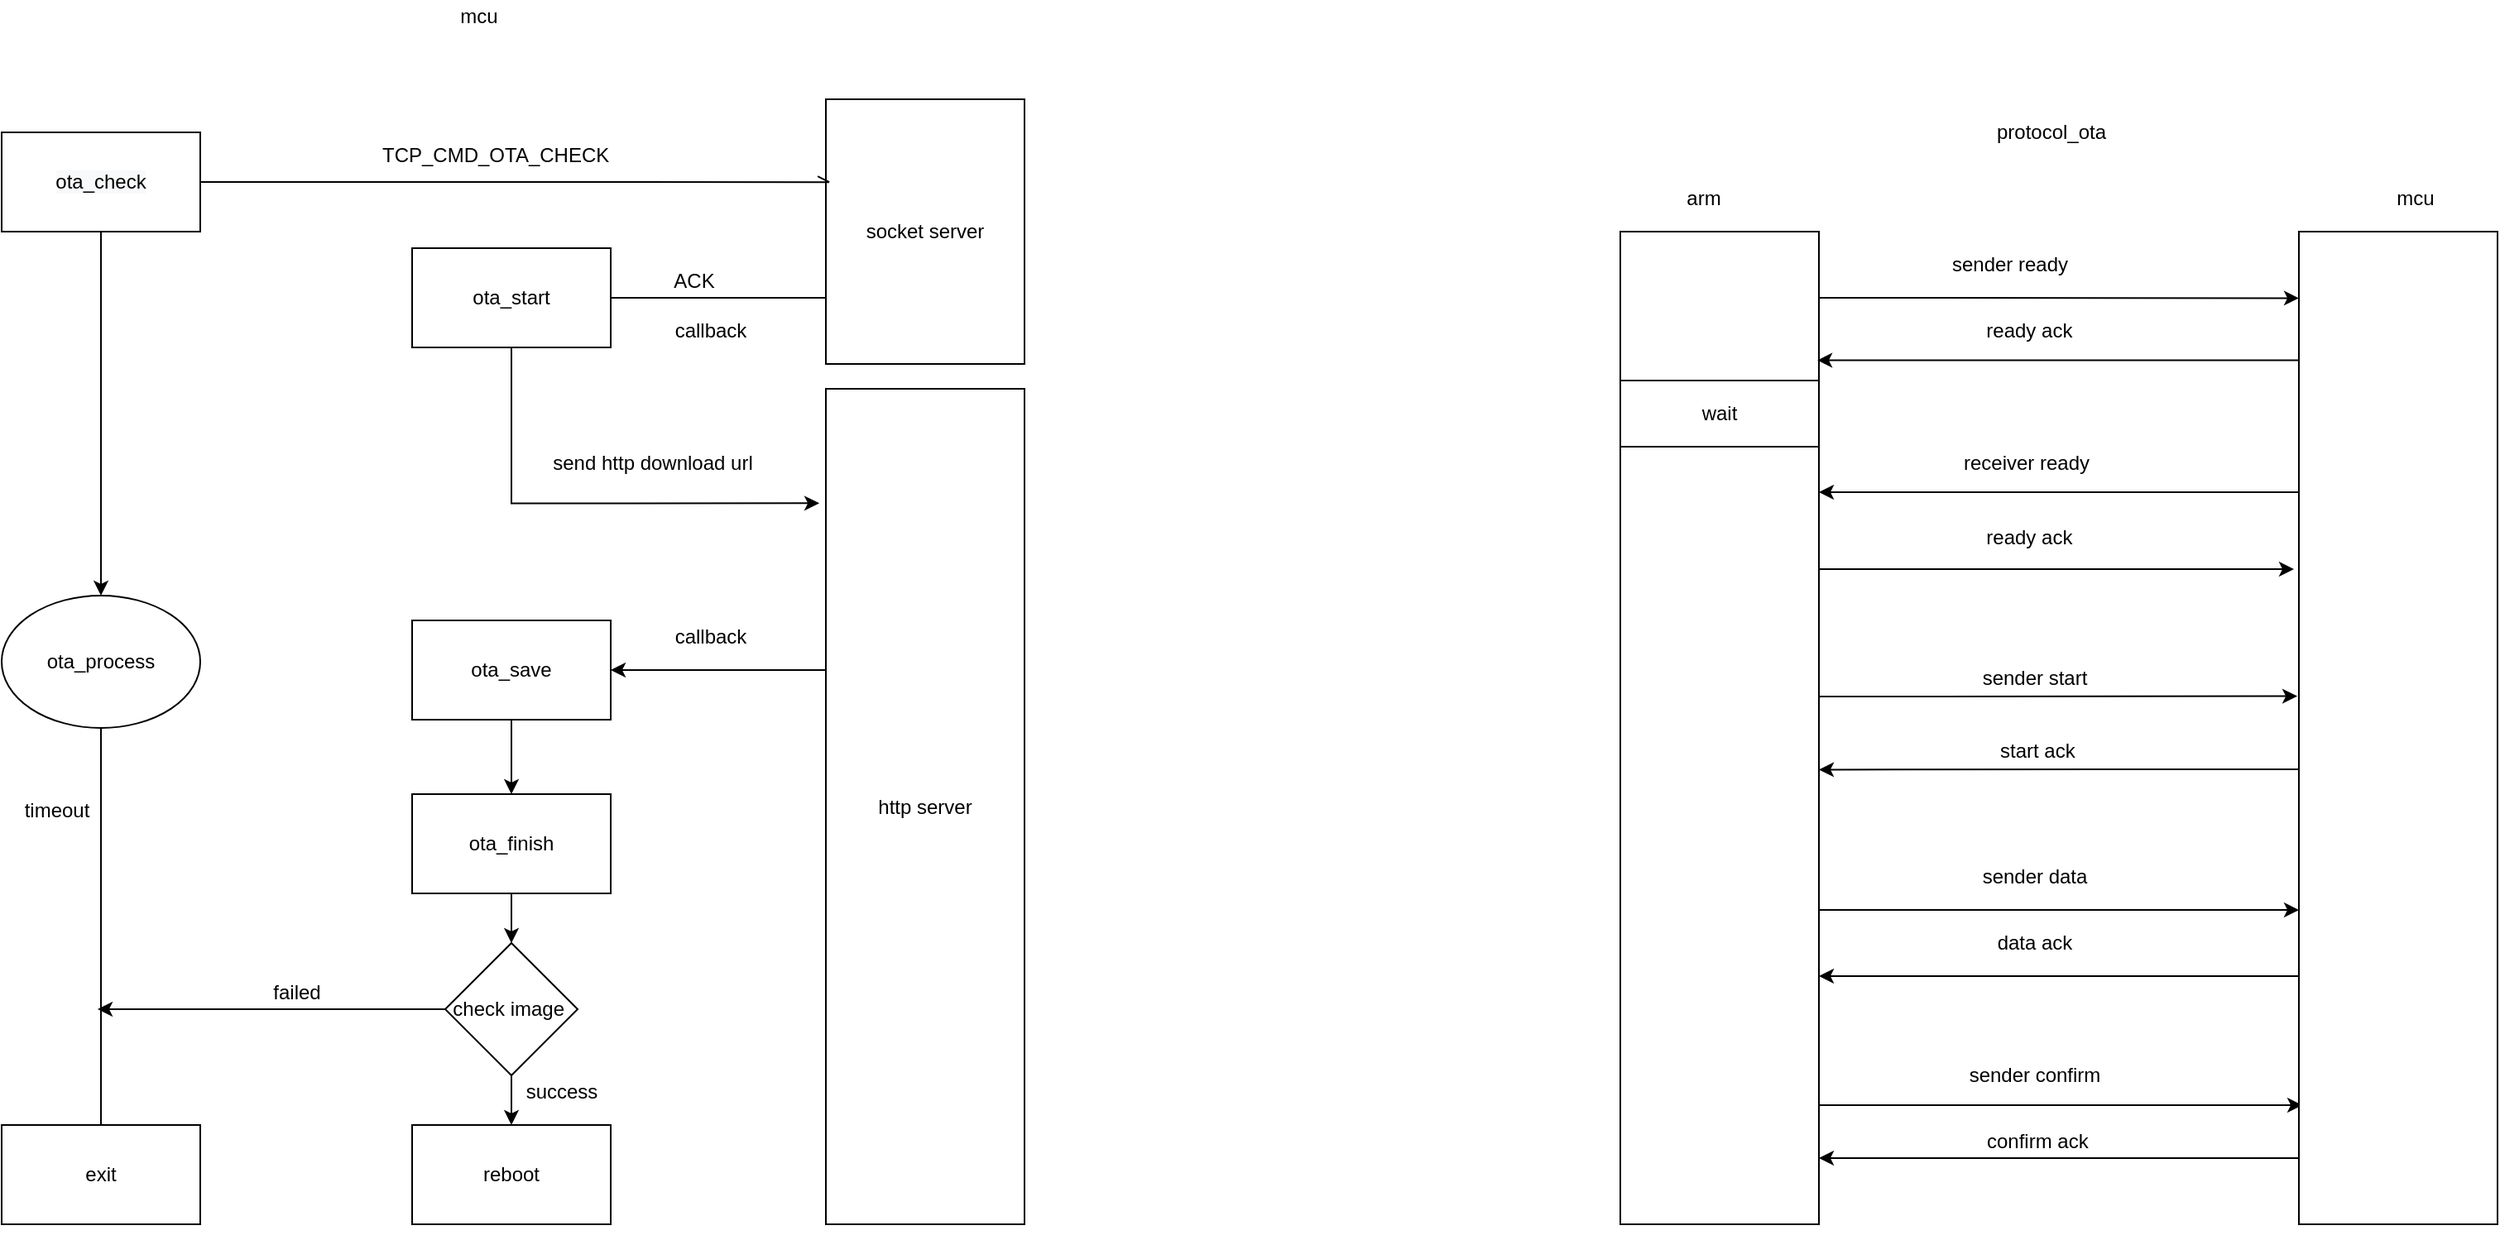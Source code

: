 <mxfile version="17.4.2" type="github">
  <diagram id="8lvCTjOtdvusVil_oy-N" name="Page-1">
    <mxGraphModel dx="1355" dy="713" grid="1" gridSize="10" guides="1" tooltips="1" connect="1" arrows="1" fold="1" page="1" pageScale="1" pageWidth="850" pageHeight="1100" math="0" shadow="0">
      <root>
        <mxCell id="0" />
        <mxCell id="1" parent="0" />
        <mxCell id="iPkUcIiX0NmyolPeF7yT-41" style="edgeStyle=orthogonalEdgeStyle;rounded=0;orthogonalLoop=1;jettySize=auto;html=1;entryX=0.917;entryY=0.5;entryDx=0;entryDy=0;entryPerimeter=0;endArrow=classic;endFill=1;" parent="1" source="HF_NMyCPugI4MslvpjpV-7" target="iPkUcIiX0NmyolPeF7yT-40" edge="1">
          <mxGeometry relative="1" as="geometry">
            <Array as="points">
              <mxPoint x="470" y="200" />
              <mxPoint x="470" y="200" />
            </Array>
          </mxGeometry>
        </mxCell>
        <mxCell id="HF_NMyCPugI4MslvpjpV-7" value="socket server" style="rounded=0;whiteSpace=wrap;html=1;fontFamily=Helvetica;" parent="1" vertex="1">
          <mxGeometry x="600" y="80" width="120" height="160" as="geometry" />
        </mxCell>
        <mxCell id="HF_NMyCPugI4MslvpjpV-27" style="edgeStyle=none;rounded=0;orthogonalLoop=1;jettySize=auto;html=1;entryX=0.5;entryY=1;entryDx=0;entryDy=0;fontFamily=Helvetica;" parent="1" source="HF_NMyCPugI4MslvpjpV-10" target="iPkUcIiX0NmyolPeF7yT-1" edge="1">
          <mxGeometry relative="1" as="geometry">
            <mxPoint x="18" y="192" as="targetPoint" />
          </mxGeometry>
        </mxCell>
        <mxCell id="HF_NMyCPugI4MslvpjpV-10" value="ota_process" style="ellipse;whiteSpace=wrap;html=1;fontFamily=Helvetica;" parent="1" vertex="1">
          <mxGeometry x="102" y="380" width="120" height="80" as="geometry" />
        </mxCell>
        <mxCell id="HF_NMyCPugI4MslvpjpV-17" value="TCP_CMD_OTA_CHECK" style="text;whiteSpace=wrap;html=1;fontFamily=Helvetica;" parent="1" vertex="1">
          <mxGeometry x="330" y="100" width="160" height="30" as="geometry" />
        </mxCell>
        <mxCell id="iPkUcIiX0NmyolPeF7yT-38" style="edgeStyle=orthogonalEdgeStyle;rounded=0;orthogonalLoop=1;jettySize=auto;html=1;entryX=1;entryY=0.5;entryDx=0;entryDy=0;endArrow=classic;endFill=1;" parent="1" source="HF_NMyCPugI4MslvpjpV-21" target="HF_NMyCPugI4MslvpjpV-31" edge="1">
          <mxGeometry relative="1" as="geometry">
            <Array as="points">
              <mxPoint x="570" y="425" />
              <mxPoint x="570" y="425" />
            </Array>
          </mxGeometry>
        </mxCell>
        <mxCell id="HF_NMyCPugI4MslvpjpV-21" value="http server" style="rounded=0;whiteSpace=wrap;html=1;fontFamily=Helvetica;" parent="1" vertex="1">
          <mxGeometry x="600" y="255" width="120" height="505" as="geometry" />
        </mxCell>
        <mxCell id="HF_NMyCPugI4MslvpjpV-26" value="callback" style="text;html=1;align=center;verticalAlign=middle;resizable=0;points=[];autosize=1;fontFamily=Helvetica;" parent="1" vertex="1">
          <mxGeometry x="500" y="395" width="60" height="20" as="geometry" />
        </mxCell>
        <mxCell id="HF_NMyCPugI4MslvpjpV-28" value="timeout" style="text;html=1;align=center;verticalAlign=middle;resizable=0;points=[];autosize=1;fontFamily=Helvetica;" parent="1" vertex="1">
          <mxGeometry x="110" y="500" width="50" height="20" as="geometry" />
        </mxCell>
        <mxCell id="iPkUcIiX0NmyolPeF7yT-39" style="edgeStyle=orthogonalEdgeStyle;rounded=0;orthogonalLoop=1;jettySize=auto;html=1;endArrow=classic;endFill=1;exitX=0.5;exitY=1;exitDx=0;exitDy=0;entryX=-0.033;entryY=0.137;entryDx=0;entryDy=0;entryPerimeter=0;" parent="1" source="iPkUcIiX0NmyolPeF7yT-40" target="HF_NMyCPugI4MslvpjpV-21" edge="1">
          <mxGeometry relative="1" as="geometry">
            <mxPoint x="222" y="360" as="sourcePoint" />
            <mxPoint x="300" y="360" as="targetPoint" />
            <Array as="points">
              <mxPoint x="410" y="324" />
            </Array>
          </mxGeometry>
        </mxCell>
        <mxCell id="iPkUcIiX0NmyolPeF7yT-23" style="edgeStyle=orthogonalEdgeStyle;rounded=0;orthogonalLoop=1;jettySize=auto;html=1;entryX=0.5;entryY=0;entryDx=0;entryDy=0;endArrow=classic;endFill=1;" parent="1" source="HF_NMyCPugI4MslvpjpV-31" target="iPkUcIiX0NmyolPeF7yT-22" edge="1">
          <mxGeometry relative="1" as="geometry" />
        </mxCell>
        <mxCell id="HF_NMyCPugI4MslvpjpV-31" value="ota_save" style="rounded=0;whiteSpace=wrap;html=1;fontFamily=Helvetica;" parent="1" vertex="1">
          <mxGeometry x="350" y="395" width="120" height="60" as="geometry" />
        </mxCell>
        <mxCell id="HF_NMyCPugI4MslvpjpV-38" value="send http download url" style="text;html=1;align=center;verticalAlign=middle;resizable=0;points=[];autosize=1;fontFamily=Helvetica;" parent="1" vertex="1">
          <mxGeometry x="425" y="290" width="140" height="20" as="geometry" />
        </mxCell>
        <mxCell id="iPkUcIiX0NmyolPeF7yT-1" value="&lt;span&gt;exit&lt;/span&gt;" style="rounded=0;whiteSpace=wrap;html=1;" parent="1" vertex="1">
          <mxGeometry x="102" y="700" width="120" height="60" as="geometry" />
        </mxCell>
        <mxCell id="iPkUcIiX0NmyolPeF7yT-9" value="ACK" style="text;html=1;align=center;verticalAlign=middle;resizable=0;points=[];autosize=1;" parent="1" vertex="1">
          <mxGeometry x="500" y="180" width="40" height="20" as="geometry" />
        </mxCell>
        <mxCell id="iPkUcIiX0NmyolPeF7yT-14" style="edgeStyle=orthogonalEdgeStyle;rounded=0;orthogonalLoop=1;jettySize=auto;html=1;entryX=0.017;entryY=0.313;entryDx=0;entryDy=0;entryPerimeter=0;endArrow=openAsync;endFill=0;" parent="1" source="iPkUcIiX0NmyolPeF7yT-12" target="HF_NMyCPugI4MslvpjpV-7" edge="1">
          <mxGeometry relative="1" as="geometry" />
        </mxCell>
        <mxCell id="iPkUcIiX0NmyolPeF7yT-17" style="edgeStyle=orthogonalEdgeStyle;rounded=0;orthogonalLoop=1;jettySize=auto;html=1;endArrow=classic;endFill=1;" parent="1" source="iPkUcIiX0NmyolPeF7yT-12" target="HF_NMyCPugI4MslvpjpV-10" edge="1">
          <mxGeometry relative="1" as="geometry">
            <mxPoint x="162" y="200" as="targetPoint" />
          </mxGeometry>
        </mxCell>
        <mxCell id="iPkUcIiX0NmyolPeF7yT-12" value="&#xa;&#xa;&lt;span style=&quot;color: rgb(0, 0, 0); font-family: helvetica; font-size: 12px; font-style: normal; font-weight: 400; letter-spacing: normal; text-align: center; text-indent: 0px; text-transform: none; word-spacing: 0px; background-color: rgb(248, 249, 250); display: inline; float: none;&quot;&gt;ota_check&lt;/span&gt;&#xa;&#xa;" style="rounded=0;whiteSpace=wrap;html=1;" parent="1" vertex="1">
          <mxGeometry x="102" y="100" width="120" height="60" as="geometry" />
        </mxCell>
        <mxCell id="iPkUcIiX0NmyolPeF7yT-32" style="edgeStyle=orthogonalEdgeStyle;rounded=0;orthogonalLoop=1;jettySize=auto;html=1;endArrow=classic;endFill=1;" parent="1" source="iPkUcIiX0NmyolPeF7yT-22" target="iPkUcIiX0NmyolPeF7yT-30" edge="1">
          <mxGeometry relative="1" as="geometry" />
        </mxCell>
        <mxCell id="iPkUcIiX0NmyolPeF7yT-22" value="ota_finish" style="rounded=0;whiteSpace=wrap;html=1;" parent="1" vertex="1">
          <mxGeometry x="350" y="500" width="120" height="60" as="geometry" />
        </mxCell>
        <mxCell id="iPkUcIiX0NmyolPeF7yT-25" value="failed" style="text;html=1;align=center;verticalAlign=middle;resizable=0;points=[];autosize=1;" parent="1" vertex="1">
          <mxGeometry x="260" y="610" width="40" height="20" as="geometry" />
        </mxCell>
        <mxCell id="iPkUcIiX0NmyolPeF7yT-26" value="reboot" style="rounded=0;whiteSpace=wrap;html=1;" parent="1" vertex="1">
          <mxGeometry x="350" y="700" width="120" height="60" as="geometry" />
        </mxCell>
        <mxCell id="iPkUcIiX0NmyolPeF7yT-31" style="edgeStyle=orthogonalEdgeStyle;rounded=0;orthogonalLoop=1;jettySize=auto;html=1;endArrow=classic;endFill=1;" parent="1" source="iPkUcIiX0NmyolPeF7yT-30" target="iPkUcIiX0NmyolPeF7yT-26" edge="1">
          <mxGeometry relative="1" as="geometry" />
        </mxCell>
        <mxCell id="iPkUcIiX0NmyolPeF7yT-34" style="edgeStyle=orthogonalEdgeStyle;rounded=0;orthogonalLoop=1;jettySize=auto;html=1;endArrow=classic;endFill=1;" parent="1" source="iPkUcIiX0NmyolPeF7yT-30" edge="1">
          <mxGeometry relative="1" as="geometry">
            <mxPoint x="160" y="630" as="targetPoint" />
          </mxGeometry>
        </mxCell>
        <mxCell id="iPkUcIiX0NmyolPeF7yT-30" value="check image&amp;nbsp;" style="rhombus;whiteSpace=wrap;html=1;" parent="1" vertex="1">
          <mxGeometry x="370" y="590" width="80" height="80" as="geometry" />
        </mxCell>
        <mxCell id="iPkUcIiX0NmyolPeF7yT-33" value="success" style="text;html=1;align=center;verticalAlign=middle;resizable=0;points=[];autosize=1;" parent="1" vertex="1">
          <mxGeometry x="410" y="670" width="60" height="20" as="geometry" />
        </mxCell>
        <mxCell id="iPkUcIiX0NmyolPeF7yT-40" value="ota_start" style="rounded=0;whiteSpace=wrap;html=1;fontFamily=Helvetica;" parent="1" vertex="1">
          <mxGeometry x="350" y="170" width="120" height="60" as="geometry" />
        </mxCell>
        <mxCell id="iPkUcIiX0NmyolPeF7yT-42" value="callback" style="text;html=1;align=center;verticalAlign=middle;resizable=0;points=[];autosize=1;" parent="1" vertex="1">
          <mxGeometry x="500" y="210" width="60" height="20" as="geometry" />
        </mxCell>
        <mxCell id="BN08zbDMRf68fQGRioEB-1" value="mcu" style="text;html=1;align=center;verticalAlign=middle;resizable=0;points=[];autosize=1;strokeColor=none;fillColor=none;" vertex="1" parent="1">
          <mxGeometry x="370" y="20" width="40" height="20" as="geometry" />
        </mxCell>
        <mxCell id="BN08zbDMRf68fQGRioEB-2" value="arm" style="text;html=1;align=center;verticalAlign=middle;resizable=0;points=[];autosize=1;strokeColor=none;fillColor=none;" vertex="1" parent="1">
          <mxGeometry x="1110" y="130" width="40" height="20" as="geometry" />
        </mxCell>
        <mxCell id="BN08zbDMRf68fQGRioEB-36" style="edgeStyle=orthogonalEdgeStyle;rounded=0;orthogonalLoop=1;jettySize=auto;html=1;entryX=0;entryY=0.067;entryDx=0;entryDy=0;entryPerimeter=0;" edge="1" parent="1" source="BN08zbDMRf68fQGRioEB-3" target="BN08zbDMRf68fQGRioEB-4">
          <mxGeometry relative="1" as="geometry">
            <Array as="points">
              <mxPoint x="1270" y="200" />
              <mxPoint x="1270" y="200" />
            </Array>
          </mxGeometry>
        </mxCell>
        <mxCell id="BN08zbDMRf68fQGRioEB-40" style="edgeStyle=orthogonalEdgeStyle;rounded=0;orthogonalLoop=1;jettySize=auto;html=1;entryX=-0.025;entryY=0.34;entryDx=0;entryDy=0;entryPerimeter=0;" edge="1" parent="1" source="BN08zbDMRf68fQGRioEB-3" target="BN08zbDMRf68fQGRioEB-4">
          <mxGeometry relative="1" as="geometry">
            <Array as="points">
              <mxPoint x="1260" y="364" />
              <mxPoint x="1260" y="364" />
            </Array>
          </mxGeometry>
        </mxCell>
        <mxCell id="BN08zbDMRf68fQGRioEB-41" style="edgeStyle=orthogonalEdgeStyle;rounded=0;orthogonalLoop=1;jettySize=auto;html=1;entryX=-0.008;entryY=0.468;entryDx=0;entryDy=0;entryPerimeter=0;" edge="1" parent="1" source="BN08zbDMRf68fQGRioEB-3" target="BN08zbDMRf68fQGRioEB-4">
          <mxGeometry relative="1" as="geometry">
            <Array as="points">
              <mxPoint x="1270" y="441" />
              <mxPoint x="1270" y="441" />
            </Array>
          </mxGeometry>
        </mxCell>
        <mxCell id="BN08zbDMRf68fQGRioEB-46" style="edgeStyle=orthogonalEdgeStyle;rounded=0;orthogonalLoop=1;jettySize=auto;html=1;entryX=0.017;entryY=0.88;entryDx=0;entryDy=0;entryPerimeter=0;" edge="1" parent="1" source="BN08zbDMRf68fQGRioEB-3" target="BN08zbDMRf68fQGRioEB-4">
          <mxGeometry relative="1" as="geometry">
            <Array as="points">
              <mxPoint x="1270" y="688" />
              <mxPoint x="1270" y="688" />
            </Array>
          </mxGeometry>
        </mxCell>
        <mxCell id="BN08zbDMRf68fQGRioEB-3" value="" style="rounded=0;whiteSpace=wrap;html=1;" vertex="1" parent="1">
          <mxGeometry x="1080" y="160" width="120" height="600" as="geometry" />
        </mxCell>
        <mxCell id="BN08zbDMRf68fQGRioEB-13" style="edgeStyle=orthogonalEdgeStyle;rounded=0;orthogonalLoop=1;jettySize=auto;html=1;entryX=1;entryY=0.25;entryDx=0;entryDy=0;" edge="1" parent="1">
          <mxGeometry relative="1" as="geometry">
            <mxPoint x="1490" y="317.5" as="sourcePoint" />
            <mxPoint x="1200" y="317.5" as="targetPoint" />
            <Array as="points">
              <mxPoint x="1345" y="318" />
            </Array>
          </mxGeometry>
        </mxCell>
        <mxCell id="BN08zbDMRf68fQGRioEB-38" style="edgeStyle=orthogonalEdgeStyle;rounded=0;orthogonalLoop=1;jettySize=auto;html=1;entryX=0.992;entryY=0.123;entryDx=0;entryDy=0;entryPerimeter=0;" edge="1" parent="1">
          <mxGeometry relative="1" as="geometry">
            <mxPoint x="1490" y="244" as="sourcePoint" />
            <mxPoint x="1199.04" y="237.8" as="targetPoint" />
            <Array as="points">
              <mxPoint x="1490" y="238" />
            </Array>
          </mxGeometry>
        </mxCell>
        <mxCell id="BN08zbDMRf68fQGRioEB-44" style="edgeStyle=orthogonalEdgeStyle;rounded=0;orthogonalLoop=1;jettySize=auto;html=1;entryX=1;entryY=0.542;entryDx=0;entryDy=0;entryPerimeter=0;" edge="1" parent="1" source="BN08zbDMRf68fQGRioEB-4" target="BN08zbDMRf68fQGRioEB-3">
          <mxGeometry relative="1" as="geometry">
            <Array as="points">
              <mxPoint x="1420" y="485" />
              <mxPoint x="1420" y="485" />
            </Array>
          </mxGeometry>
        </mxCell>
        <mxCell id="BN08zbDMRf68fQGRioEB-45" style="edgeStyle=orthogonalEdgeStyle;rounded=0;orthogonalLoop=1;jettySize=auto;html=1;entryX=1;entryY=0.75;entryDx=0;entryDy=0;" edge="1" parent="1" source="BN08zbDMRf68fQGRioEB-4" target="BN08zbDMRf68fQGRioEB-3">
          <mxGeometry relative="1" as="geometry">
            <Array as="points">
              <mxPoint x="1420" y="610" />
              <mxPoint x="1420" y="610" />
            </Array>
          </mxGeometry>
        </mxCell>
        <mxCell id="BN08zbDMRf68fQGRioEB-48" style="edgeStyle=orthogonalEdgeStyle;rounded=0;orthogonalLoop=1;jettySize=auto;html=1;entryX=1;entryY=0.925;entryDx=0;entryDy=0;entryPerimeter=0;" edge="1" parent="1">
          <mxGeometry relative="1" as="geometry">
            <mxPoint x="1490" y="720" as="sourcePoint" />
            <mxPoint x="1200" y="720" as="targetPoint" />
            <Array as="points">
              <mxPoint x="1420" y="720" />
              <mxPoint x="1420" y="720" />
            </Array>
          </mxGeometry>
        </mxCell>
        <mxCell id="BN08zbDMRf68fQGRioEB-4" value="" style="rounded=0;whiteSpace=wrap;html=1;" vertex="1" parent="1">
          <mxGeometry x="1490" y="160" width="120" height="600" as="geometry" />
        </mxCell>
        <mxCell id="BN08zbDMRf68fQGRioEB-5" value="mcu" style="text;html=1;align=center;verticalAlign=middle;resizable=0;points=[];autosize=1;strokeColor=none;fillColor=none;" vertex="1" parent="1">
          <mxGeometry x="1540" y="130" width="40" height="20" as="geometry" />
        </mxCell>
        <mxCell id="BN08zbDMRf68fQGRioEB-6" value="protocol_ota" style="text;html=1;align=center;verticalAlign=middle;resizable=0;points=[];autosize=1;strokeColor=none;fillColor=none;" vertex="1" parent="1">
          <mxGeometry x="1295" y="90" width="90" height="20" as="geometry" />
        </mxCell>
        <mxCell id="BN08zbDMRf68fQGRioEB-9" value="sender ready" style="text;html=1;align=center;verticalAlign=middle;resizable=0;points=[];autosize=1;strokeColor=none;fillColor=none;" vertex="1" parent="1">
          <mxGeometry x="1270" y="170" width="90" height="20" as="geometry" />
        </mxCell>
        <mxCell id="BN08zbDMRf68fQGRioEB-11" value="&amp;nbsp;ready ack" style="text;html=1;align=center;verticalAlign=middle;resizable=0;points=[];autosize=1;strokeColor=none;fillColor=none;" vertex="1" parent="1">
          <mxGeometry x="1290" y="210" width="70" height="20" as="geometry" />
        </mxCell>
        <mxCell id="BN08zbDMRf68fQGRioEB-12" value="wait" style="rounded=0;whiteSpace=wrap;html=1;" vertex="1" parent="1">
          <mxGeometry x="1080" y="250" width="120" height="40" as="geometry" />
        </mxCell>
        <mxCell id="BN08zbDMRf68fQGRioEB-14" value="receiver ready" style="text;html=1;align=center;verticalAlign=middle;resizable=0;points=[];autosize=1;strokeColor=none;fillColor=none;" vertex="1" parent="1">
          <mxGeometry x="1280" y="290" width="90" height="20" as="geometry" />
        </mxCell>
        <mxCell id="BN08zbDMRf68fQGRioEB-18" value="sender start" style="text;html=1;align=center;verticalAlign=middle;resizable=0;points=[];autosize=1;strokeColor=none;fillColor=none;" vertex="1" parent="1">
          <mxGeometry x="1290" y="420" width="80" height="20" as="geometry" />
        </mxCell>
        <mxCell id="BN08zbDMRf68fQGRioEB-20" value="&amp;nbsp;ready ack" style="text;html=1;align=center;verticalAlign=middle;resizable=0;points=[];autosize=1;strokeColor=none;fillColor=none;" vertex="1" parent="1">
          <mxGeometry x="1290" y="335" width="70" height="20" as="geometry" />
        </mxCell>
        <mxCell id="BN08zbDMRf68fQGRioEB-28" value="&amp;nbsp;start ack" style="text;html=1;align=center;verticalAlign=middle;resizable=0;points=[];autosize=1;strokeColor=none;fillColor=none;" vertex="1" parent="1">
          <mxGeometry x="1295" y="464" width="70" height="20" as="geometry" />
        </mxCell>
        <mxCell id="BN08zbDMRf68fQGRioEB-29" style="edgeStyle=orthogonalEdgeStyle;rounded=0;orthogonalLoop=1;jettySize=auto;html=1;entryX=0;entryY=0.75;entryDx=0;entryDy=0;" edge="1" parent="1">
          <mxGeometry relative="1" as="geometry">
            <mxPoint x="1200" y="570" as="sourcePoint" />
            <mxPoint x="1490" y="570" as="targetPoint" />
            <Array as="points">
              <mxPoint x="1345" y="570.5" />
            </Array>
          </mxGeometry>
        </mxCell>
        <mxCell id="BN08zbDMRf68fQGRioEB-30" value="sender data" style="text;html=1;align=center;verticalAlign=middle;resizable=0;points=[];autosize=1;strokeColor=none;fillColor=none;" vertex="1" parent="1">
          <mxGeometry x="1290" y="540" width="80" height="20" as="geometry" />
        </mxCell>
        <mxCell id="BN08zbDMRf68fQGRioEB-32" value="data ack" style="text;html=1;align=center;verticalAlign=middle;resizable=0;points=[];autosize=1;strokeColor=none;fillColor=none;" vertex="1" parent="1">
          <mxGeometry x="1300" y="580" width="60" height="20" as="geometry" />
        </mxCell>
        <mxCell id="BN08zbDMRf68fQGRioEB-47" value="sender confirm" style="text;html=1;align=center;verticalAlign=middle;resizable=0;points=[];autosize=1;strokeColor=none;fillColor=none;" vertex="1" parent="1">
          <mxGeometry x="1280" y="660" width="100" height="20" as="geometry" />
        </mxCell>
        <mxCell id="BN08zbDMRf68fQGRioEB-49" value="&amp;nbsp;confirm ack" style="text;html=1;align=center;verticalAlign=middle;resizable=0;points=[];autosize=1;strokeColor=none;fillColor=none;" vertex="1" parent="1">
          <mxGeometry x="1290" y="700" width="80" height="20" as="geometry" />
        </mxCell>
      </root>
    </mxGraphModel>
  </diagram>
</mxfile>
